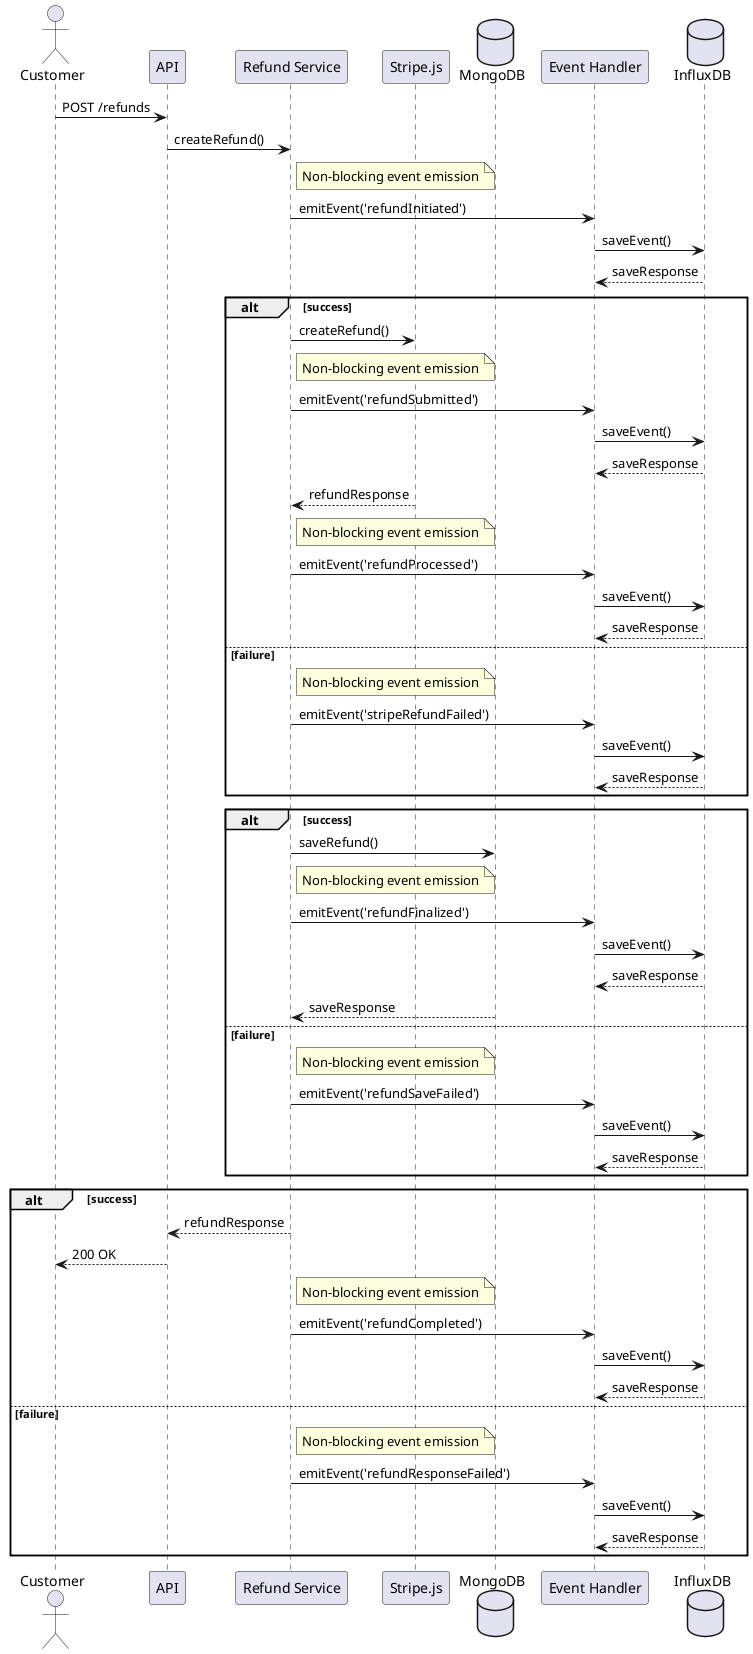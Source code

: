 @startuml
actor Customer
participant "API" as App
participant "Refund Service" as Service
participant "Stripe.js" as Stripe
database "MongoDB" as DB
participant "Event Handler" as Event
database "InfluxDB" as Influx

Customer->App: POST /refunds

App->Service: createRefund()
note right of Service: Non-blocking event emission
Service->Event: emitEvent('refundInitiated')
Event->Influx: saveEvent()
Influx-->Event: saveResponse

alt success
    Service->Stripe: createRefund()
    note right of Service: Non-blocking event emission
    Service->Event: emitEvent('refundSubmitted')
    Event->Influx: saveEvent()
    Influx-->Event: saveResponse
    Stripe-->Service: refundResponse
    note right of Service: Non-blocking event emission
    Service->Event: emitEvent('refundProcessed')
    Event->Influx: saveEvent()
    Influx-->Event: saveResponse
else failure
    note right of Service: Non-blocking event emission
    Service->Event: emitEvent('stripeRefundFailed')
    Event->Influx: saveEvent()
    Influx-->Event: saveResponse
end

alt success
    Service->DB: saveRefund()
    note right of Service: Non-blocking event emission
    Service->Event: emitEvent('refundFinalized')
    Event->Influx: saveEvent()
    Influx-->Event: saveResponse
    DB-->Service: saveResponse
else failure
    note right of Service: Non-blocking event emission
    Service->Event: emitEvent('refundSaveFailed')
    Event->Influx: saveEvent()
    Influx-->Event: saveResponse
end

alt success
    Service-->App: refundResponse
    App-->Customer: 200 OK
    note right of Service: Non-blocking event emission
    Service->Event: emitEvent('refundCompleted')
    Event->Influx: saveEvent()
    Influx-->Event: saveResponse
else failure
    note right of Service: Non-blocking event emission
    Service->Event: emitEvent('refundResponseFailed')
    Event->Influx: saveEvent()
    Influx-->Event: saveResponse
end
@enduml